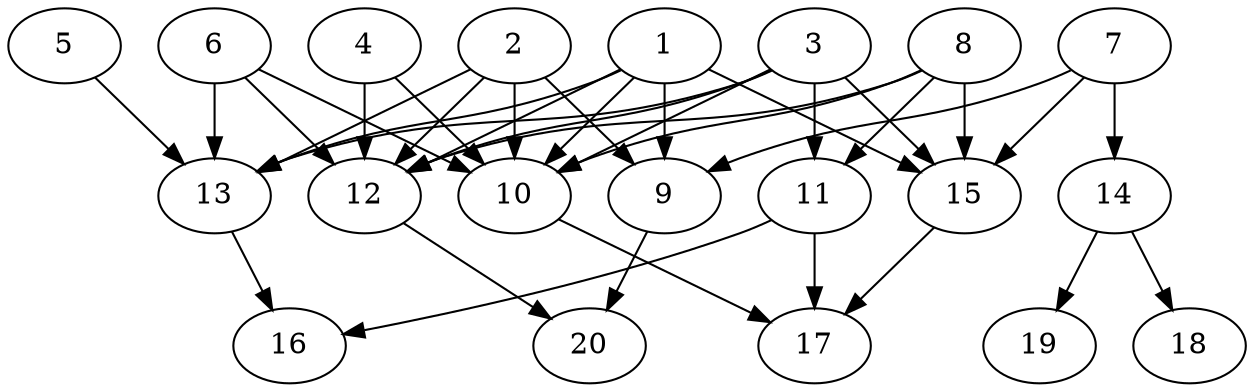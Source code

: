 // DAG automatically generated by daggen at Tue Jul 23 14:29:40 2019
// ./daggen --dot -n 20 --ccr 0.4 --fat 0.7 --regular 0.5 --density 0.7 --mindata 5242880 --maxdata 52428800 
digraph G {
  1 [size="86164480", alpha="0.14", expect_size="34465792"] 
  1 -> 9 [size ="34465792"]
  1 -> 10 [size ="34465792"]
  1 -> 12 [size ="34465792"]
  1 -> 13 [size ="34465792"]
  1 -> 15 [size ="34465792"]
  2 [size="64960000", alpha="0.01", expect_size="25984000"] 
  2 -> 9 [size ="25984000"]
  2 -> 10 [size ="25984000"]
  2 -> 12 [size ="25984000"]
  2 -> 13 [size ="25984000"]
  3 [size="66263040", alpha="0.04", expect_size="26505216"] 
  3 -> 10 [size ="26505216"]
  3 -> 11 [size ="26505216"]
  3 -> 12 [size ="26505216"]
  3 -> 13 [size ="26505216"]
  3 -> 15 [size ="26505216"]
  4 [size="75932160", alpha="0.09", expect_size="30372864"] 
  4 -> 10 [size ="30372864"]
  4 -> 12 [size ="30372864"]
  5 [size="114222080", alpha="0.08", expect_size="45688832"] 
  5 -> 13 [size ="45688832"]
  6 [size="46233600", alpha="0.06", expect_size="18493440"] 
  6 -> 10 [size ="18493440"]
  6 -> 12 [size ="18493440"]
  6 -> 13 [size ="18493440"]
  7 [size="123310080", alpha="0.11", expect_size="49324032"] 
  7 -> 9 [size ="49324032"]
  7 -> 14 [size ="49324032"]
  7 -> 15 [size ="49324032"]
  8 [size="49269760", alpha="0.00", expect_size="19707904"] 
  8 -> 10 [size ="19707904"]
  8 -> 11 [size ="19707904"]
  8 -> 12 [size ="19707904"]
  8 -> 15 [size ="19707904"]
  9 [size="108451840", alpha="0.08", expect_size="43380736"] 
  9 -> 20 [size ="43380736"]
  10 [size="110090240", alpha="0.16", expect_size="44036096"] 
  10 -> 17 [size ="44036096"]
  11 [size="90109440", alpha="0.05", expect_size="36043776"] 
  11 -> 16 [size ="36043776"]
  11 -> 17 [size ="36043776"]
  12 [size="57054720", alpha="0.03", expect_size="22821888"] 
  12 -> 20 [size ="22821888"]
  13 [size="62594560", alpha="0.19", expect_size="25037824"] 
  13 -> 16 [size ="25037824"]
  14 [size="88035840", alpha="0.20", expect_size="35214336"] 
  14 -> 18 [size ="35214336"]
  14 -> 19 [size ="35214336"]
  15 [size="21708800", alpha="0.02", expect_size="8683520"] 
  15 -> 17 [size ="8683520"]
  16 [size="71618560", alpha="0.14", expect_size="28647424"] 
  17 [size="106019840", alpha="0.18", expect_size="42407936"] 
  18 [size="54681600", alpha="0.05", expect_size="21872640"] 
  19 [size="57431040", alpha="0.08", expect_size="22972416"] 
  20 [size="103221760", alpha="0.01", expect_size="41288704"] 
}
